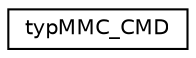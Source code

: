 digraph "Graphical Class Hierarchy"
{
  edge [fontname="Helvetica",fontsize="10",labelfontname="Helvetica",labelfontsize="10"];
  node [fontname="Helvetica",fontsize="10",shape=record];
  rankdir="LR";
  Node1 [label="typMMC_CMD",height=0.2,width=0.4,color="black", fillcolor="white", style="filled",URL="$structtyp_m_m_c___c_m_d.html"];
}
